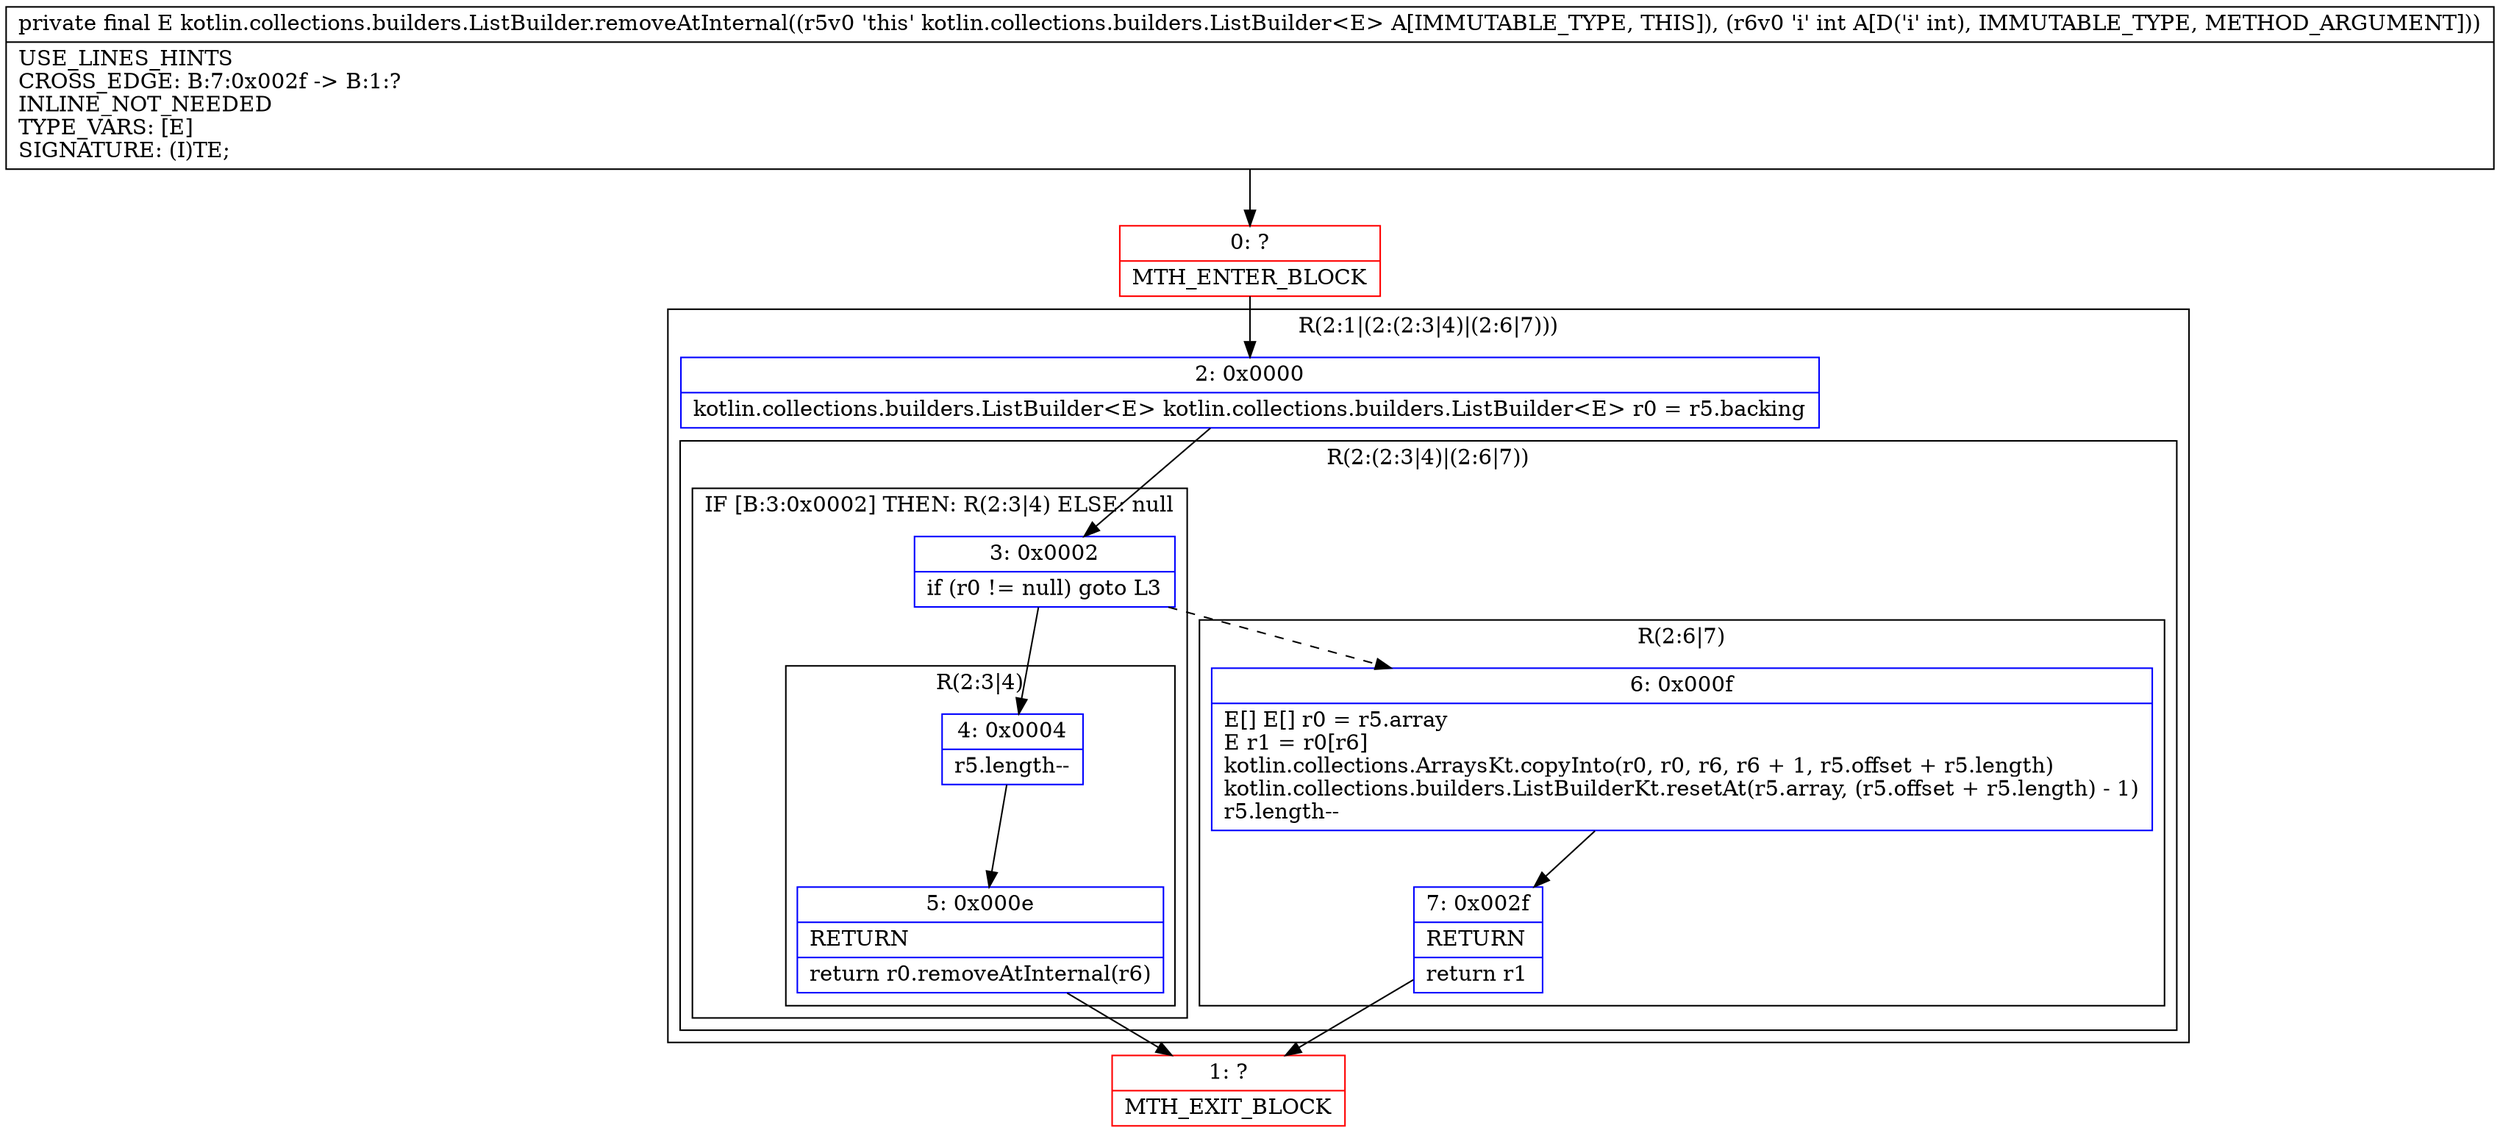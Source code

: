digraph "CFG forkotlin.collections.builders.ListBuilder.removeAtInternal(I)Ljava\/lang\/Object;" {
subgraph cluster_Region_1940496908 {
label = "R(2:1|(2:(2:3|4)|(2:6|7)))";
node [shape=record,color=blue];
Node_2 [shape=record,label="{2\:\ 0x0000|kotlin.collections.builders.ListBuilder\<E\> kotlin.collections.builders.ListBuilder\<E\> r0 = r5.backing\l}"];
subgraph cluster_Region_61988520 {
label = "R(2:(2:3|4)|(2:6|7))";
node [shape=record,color=blue];
subgraph cluster_IfRegion_508225565 {
label = "IF [B:3:0x0002] THEN: R(2:3|4) ELSE: null";
node [shape=record,color=blue];
Node_3 [shape=record,label="{3\:\ 0x0002|if (r0 != null) goto L3\l}"];
subgraph cluster_Region_183160528 {
label = "R(2:3|4)";
node [shape=record,color=blue];
Node_4 [shape=record,label="{4\:\ 0x0004|r5.length\-\-\l}"];
Node_5 [shape=record,label="{5\:\ 0x000e|RETURN\l|return r0.removeAtInternal(r6)\l}"];
}
}
subgraph cluster_Region_980532289 {
label = "R(2:6|7)";
node [shape=record,color=blue];
Node_6 [shape=record,label="{6\:\ 0x000f|E[] E[] r0 = r5.array\lE r1 = r0[r6]\lkotlin.collections.ArraysKt.copyInto(r0, r0, r6, r6 + 1, r5.offset + r5.length)\lkotlin.collections.builders.ListBuilderKt.resetAt(r5.array, (r5.offset + r5.length) \- 1)\lr5.length\-\-\l}"];
Node_7 [shape=record,label="{7\:\ 0x002f|RETURN\l|return r1\l}"];
}
}
}
Node_0 [shape=record,color=red,label="{0\:\ ?|MTH_ENTER_BLOCK\l}"];
Node_1 [shape=record,color=red,label="{1\:\ ?|MTH_EXIT_BLOCK\l}"];
MethodNode[shape=record,label="{private final E kotlin.collections.builders.ListBuilder.removeAtInternal((r5v0 'this' kotlin.collections.builders.ListBuilder\<E\> A[IMMUTABLE_TYPE, THIS]), (r6v0 'i' int A[D('i' int), IMMUTABLE_TYPE, METHOD_ARGUMENT]))  | USE_LINES_HINTS\lCROSS_EDGE: B:7:0x002f \-\> B:1:?\lINLINE_NOT_NEEDED\lTYPE_VARS: [E]\lSIGNATURE: (I)TE;\l}"];
MethodNode -> Node_0;Node_2 -> Node_3;
Node_3 -> Node_4;
Node_3 -> Node_6[style=dashed];
Node_4 -> Node_5;
Node_5 -> Node_1;
Node_6 -> Node_7;
Node_7 -> Node_1;
Node_0 -> Node_2;
}

